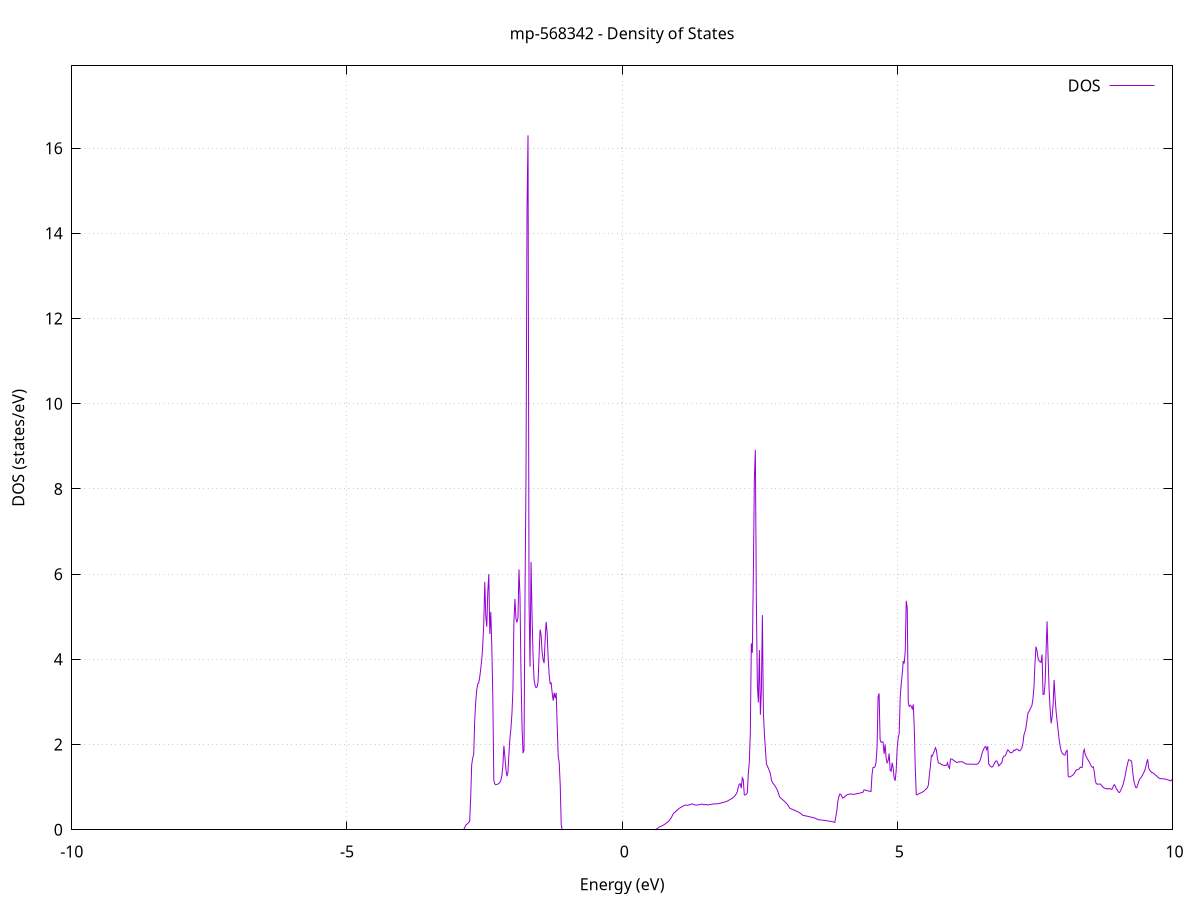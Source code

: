 set title 'mp-568342 - Density of States'
set xlabel 'Energy (eV)'
set ylabel 'DOS (states/eV)'
set grid
set xrange [-10:10]
set yrange [0:17.931]
set xzeroaxis lt -1
set terminal png size 800,600
set output 'mp-568342_dos_gnuplot.png'
plot '-' using 1:2 with lines title 'DOS'
-21.833800 0.000000
-21.815600 0.000000
-21.797300 0.000000
-21.779000 0.000000
-21.760700 0.000000
-21.742400 0.000000
-21.724200 0.000000
-21.705900 0.000000
-21.687600 0.000000
-21.669300 0.000000
-21.651100 0.000000
-21.632800 0.000000
-21.614500 0.000000
-21.596200 0.000000
-21.577900 0.000000
-21.559700 0.000000
-21.541400 0.000000
-21.523100 0.000000
-21.504800 0.000000
-21.486600 0.000000
-21.468300 0.000000
-21.450000 0.000000
-21.431700 0.000000
-21.413400 0.000000
-21.395200 0.000000
-21.376900 0.000000
-21.358600 0.000000
-21.340300 0.000000
-21.322100 0.000000
-21.303800 0.000000
-21.285500 0.000000
-21.267200 0.000000
-21.248900 0.000000
-21.230700 0.000000
-21.212400 0.000000
-21.194100 0.000000
-21.175800 0.000000
-21.157600 0.000000
-21.139300 0.000000
-21.121000 0.000000
-21.102700 0.000000
-21.084500 0.000000
-21.066200 0.000000
-21.047900 0.000000
-21.029600 0.000000
-21.011300 0.000000
-20.993100 0.000000
-20.974800 0.000000
-20.956500 0.000000
-20.938200 0.000000
-20.920000 0.000000
-20.901700 0.000000
-20.883400 0.000000
-20.865100 0.000000
-20.846800 0.000000
-20.828600 0.000000
-20.810300 0.000000
-20.792000 0.000000
-20.773700 0.000000
-20.755500 0.000000
-20.737200 0.000000
-20.718900 0.000000
-20.700600 0.000000
-20.682300 0.000000
-20.664100 0.000000
-20.645800 0.000000
-20.627500 0.000000
-20.609200 0.000000
-20.591000 0.000000
-20.572700 0.000000
-20.554400 0.000000
-20.536100 0.000000
-20.517800 0.000000
-20.499600 0.000000
-20.481300 0.000000
-20.463000 0.000000
-20.444700 0.000000
-20.426500 0.000000
-20.408200 0.000000
-20.389900 0.000000
-20.371600 0.000000
-20.353300 0.000000
-20.335100 0.000000
-20.316800 0.000000
-20.298500 0.000000
-20.280200 0.000000
-20.262000 0.000000
-20.243700 0.000000
-20.225400 0.000000
-20.207100 0.000000
-20.188900 0.000000
-20.170600 3.764400
-20.152300 5.004900
-20.134000 10.700400
-20.115700 14.511300
-20.097500 17.135400
-20.079200 16.213800
-20.060900 17.090600
-20.042600 3.762600
-20.024400 3.830600
-20.006100 3.811600
-19.987800 4.068100
-19.969500 7.004400
-19.951200 8.873200
-19.933000 10.051400
-19.914700 9.815700
-19.896400 8.926200
-19.878100 9.401100
-19.859900 42.060300
-19.841600 10.371300
-19.823300 14.648000
-19.805000 16.951900
-19.786700 20.121500
-19.768500 35.149200
-19.750200 29.160100
-19.731900 10.607800
-19.713600 6.992000
-19.695400 0.000000
-19.677100 0.000000
-19.658800 0.000000
-19.640500 0.000000
-19.622200 0.000000
-19.604000 0.000000
-19.585700 0.000000
-19.567400 0.000000
-19.549100 0.000000
-19.530900 0.000000
-19.512600 0.000000
-19.494300 0.000000
-19.476000 0.000000
-19.457800 0.000000
-19.439500 0.000000
-19.421200 0.000000
-19.402900 0.000000
-19.384600 0.000000
-19.366400 0.000000
-19.348100 0.000000
-19.329800 0.000000
-19.311500 0.000000
-19.293300 0.000000
-19.275000 0.000000
-19.256700 0.000000
-19.238400 0.000000
-19.220100 0.000000
-19.201900 0.000000
-19.183600 0.000000
-19.165300 0.000000
-19.147000 0.000000
-19.128800 0.000000
-19.110500 0.000000
-19.092200 0.000000
-19.073900 0.000000
-19.055600 0.000000
-19.037400 0.000000
-19.019100 0.000000
-19.000800 0.000000
-18.982500 0.000000
-18.964300 0.000000
-18.946000 0.000000
-18.927700 0.000000
-18.909400 0.000000
-18.891100 0.000000
-18.872900 0.000000
-18.854600 0.000000
-18.836300 0.000000
-18.818000 0.000000
-18.799800 0.000000
-18.781500 0.000000
-18.763200 0.000000
-18.744900 0.000000
-18.726600 0.000000
-18.708400 0.000000
-18.690100 0.000000
-18.671800 0.000000
-18.653500 0.000000
-18.635300 0.000000
-18.617000 0.000000
-18.598700 0.000000
-18.580400 0.000000
-18.562200 0.000000
-18.543900 0.000000
-18.525600 0.000000
-18.507300 0.000000
-18.489000 0.000000
-18.470800 0.000000
-18.452500 0.000000
-18.434200 0.000000
-18.415900 0.000000
-18.397700 0.000000
-18.379400 0.000000
-18.361100 0.000000
-18.342800 0.000000
-18.324500 0.000000
-18.306300 0.000000
-18.288000 0.000000
-18.269700 0.000000
-18.251400 0.000000
-18.233200 0.000000
-18.214900 0.000000
-18.196600 0.000000
-18.178300 0.000000
-18.160000 0.000000
-18.141800 0.000000
-18.123500 0.000000
-18.105200 0.000000
-18.086900 0.000000
-18.068700 0.000000
-18.050400 0.000000
-18.032100 0.000000
-18.013800 0.000000
-17.995500 0.000000
-17.977300 0.000000
-17.959000 0.000000
-17.940700 0.000000
-17.922400 0.000000
-17.904200 0.000000
-17.885900 0.000000
-17.867600 0.000000
-17.849300 0.000000
-17.831000 0.000000
-17.812800 0.000000
-17.794500 0.000000
-17.776200 0.000000
-17.757900 0.000000
-17.739700 0.000000
-17.721400 0.000000
-17.703100 0.000000
-17.684800 0.000000
-17.666600 0.000000
-17.648300 0.000000
-17.630000 0.000000
-17.611700 0.000000
-17.593400 0.000000
-17.575200 0.000000
-17.556900 0.000000
-17.538600 0.000000
-17.520300 0.000000
-17.502100 0.000000
-17.483800 0.000000
-17.465500 0.000000
-17.447200 0.000000
-17.428900 0.000000
-17.410700 0.000000
-17.392400 0.000000
-17.374100 0.000000
-17.355800 0.000000
-17.337600 0.000000
-17.319300 0.000000
-17.301000 0.000000
-17.282700 0.000000
-17.264400 0.000000
-17.246200 0.000000
-17.227900 0.000000
-17.209600 0.000000
-17.191300 0.000000
-17.173100 0.000000
-17.154800 0.000000
-17.136500 0.000000
-17.118200 0.000000
-17.099900 0.000000
-17.081700 0.000000
-17.063400 0.000000
-17.045100 0.000000
-17.026800 0.000000
-17.008600 0.000000
-16.990300 0.000000
-16.972000 0.000000
-16.953700 0.000000
-16.935500 0.000000
-16.917200 0.000000
-16.898900 0.000000
-16.880600 0.000000
-16.862300 0.000000
-16.844100 0.000000
-16.825800 0.000000
-16.807500 0.000000
-16.789200 0.000000
-16.771000 0.000000
-16.752700 0.000000
-16.734400 0.000000
-16.716100 0.000000
-16.697800 0.000000
-16.679600 0.000000
-16.661300 0.000000
-16.643000 0.000000
-16.624700 0.000000
-16.606500 0.000000
-16.588200 0.000000
-16.569900 0.000000
-16.551600 0.000000
-16.533300 0.000000
-16.515100 0.000000
-16.496800 0.000000
-16.478500 0.000000
-16.460200 0.000000
-16.442000 0.000000
-16.423700 0.000000
-16.405400 0.000000
-16.387100 0.000000
-16.368800 0.000000
-16.350600 0.000000
-16.332300 0.000000
-16.314000 0.000000
-16.295700 0.000000
-16.277500 0.000000
-16.259200 0.000000
-16.240900 0.000000
-16.222600 0.000000
-16.204300 0.000000
-16.186100 0.000000
-16.167800 0.000000
-16.149500 0.000000
-16.131200 0.000000
-16.113000 0.000000
-16.094700 0.000000
-16.076400 0.000000
-16.058100 0.000000
-16.039900 0.000000
-16.021600 0.000000
-16.003300 0.000000
-15.985000 0.000000
-15.966700 0.000000
-15.948500 0.000000
-15.930200 0.000000
-15.911900 0.000000
-15.893600 0.000000
-15.875400 0.000000
-15.857100 0.000000
-15.838800 0.000000
-15.820500 0.000000
-15.802200 0.000000
-15.784000 0.000000
-15.765700 0.000000
-15.747400 0.000000
-15.729100 0.000000
-15.710900 0.000000
-15.692600 0.000000
-15.674300 0.000000
-15.656000 0.000000
-15.637700 0.000000
-15.619500 0.000000
-15.601200 0.000000
-15.582900 0.000000
-15.564600 0.000000
-15.546400 0.000000
-15.528100 0.000000
-15.509800 0.000000
-15.491500 0.000000
-15.473200 0.000000
-15.455000 0.000000
-15.436700 0.000000
-15.418400 0.000000
-15.400100 0.000000
-15.381900 0.000000
-15.363600 0.000000
-15.345300 0.000000
-15.327000 0.000000
-15.308800 0.000000
-15.290500 0.000000
-15.272200 0.000000
-15.253900 0.000000
-15.235600 0.000000
-15.217400 0.000000
-15.199100 0.000000
-15.180800 0.000000
-15.162500 0.000000
-15.144300 0.000000
-15.126000 0.000000
-15.107700 0.000000
-15.089400 0.000000
-15.071100 0.000000
-15.052900 0.000000
-15.034600 0.000000
-15.016300 0.000000
-14.998000 0.000000
-14.979800 0.000000
-14.961500 0.000000
-14.943200 0.000000
-14.924900 0.000000
-14.906600 0.000000
-14.888400 0.000000
-14.870100 0.000000
-14.851800 0.000000
-14.833500 0.000000
-14.815300 0.000000
-14.797000 0.000000
-14.778700 0.000000
-14.760400 0.000000
-14.742100 0.000000
-14.723900 0.000000
-14.705600 0.000000
-14.687300 0.000000
-14.669000 0.000000
-14.650800 0.000000
-14.632500 0.000000
-14.614200 0.000000
-14.595900 0.000000
-14.577600 0.000000
-14.559400 0.000000
-14.541100 0.000000
-14.522800 0.000000
-14.504500 0.000000
-14.486300 0.000000
-14.468000 0.000000
-14.449700 0.000000
-14.431400 0.000000
-14.413200 0.000000
-14.394900 0.000000
-14.376600 0.000000
-14.358300 0.000000
-14.340000 0.000000
-14.321800 0.000000
-14.303500 0.000000
-14.285200 0.000000
-14.266900 0.000000
-14.248700 0.000000
-14.230400 0.000000
-14.212100 0.000000
-14.193800 0.000000
-14.175500 0.000000
-14.157300 0.000000
-14.139000 0.000000
-14.120700 0.000000
-14.102400 0.000000
-14.084200 0.000000
-14.065900 0.000000
-14.047600 0.000000
-14.029300 0.000000
-14.011000 0.000000
-13.992800 0.000000
-13.974500 0.000000
-13.956200 0.000000
-13.937900 0.000000
-13.919700 0.000000
-13.901400 0.000000
-13.883100 0.000000
-13.864800 0.000000
-13.846500 0.000000
-13.828300 0.000000
-13.810000 0.000000
-13.791700 0.000000
-13.773400 0.000000
-13.755200 0.000000
-13.736900 0.000000
-13.718600 0.000000
-13.700300 0.000000
-13.682000 0.000000
-13.663800 0.000000
-13.645500 0.000000
-13.627200 0.000000
-13.608900 0.000000
-13.590700 0.000000
-13.572400 0.000000
-13.554100 0.000000
-13.535800 0.000000
-13.517600 0.001500
-13.499300 0.785300
-13.481000 1.442300
-13.462700 1.525100
-13.444400 1.668600
-13.426200 1.747500
-13.407900 1.976800
-13.389600 3.042900
-13.371300 4.043000
-13.353100 4.453800
-13.334800 4.835900
-13.316500 5.470000
-13.298200 6.150900
-13.279900 7.277200
-13.261700 8.756500
-13.243400 13.058200
-13.225100 13.113900
-13.206800 18.259100
-13.188600 16.723200
-13.170300 0.000000
-13.152000 0.000000
-13.133700 0.000000
-13.115400 0.000000
-13.097200 0.000000
-13.078900 0.000000
-13.060600 0.000000
-13.042300 0.000000
-13.024100 0.000000
-13.005800 0.000000
-12.987500 0.000000
-12.969200 0.000000
-12.950900 0.000000
-12.932700 0.000000
-12.914400 0.000000
-12.896100 0.000000
-12.877800 0.000000
-12.859600 0.000000
-12.841300 0.000000
-12.823000 0.000000
-12.804700 0.000000
-12.786500 0.000000
-12.768200 0.000000
-12.749900 0.000000
-12.731600 0.000000
-12.713300 0.000000
-12.695100 0.000000
-12.676800 0.000000
-12.658500 0.000000
-12.640200 0.000000
-12.622000 0.000000
-12.603700 0.000000
-12.585400 0.000000
-12.567100 0.000000
-12.548800 0.000000
-12.530600 0.000000
-12.512300 0.000000
-12.494000 0.000000
-12.475700 0.000000
-12.457500 0.000000
-12.439200 0.000000
-12.420900 0.000000
-12.402600 0.000000
-12.384300 0.000000
-12.366100 0.000000
-12.347800 0.000000
-12.329500 0.000000
-12.311200 0.000000
-12.293000 0.000000
-12.274700 0.000000
-12.256400 0.000000
-12.238100 0.000000
-12.219800 0.000000
-12.201600 0.000000
-12.183300 0.000000
-12.165000 0.000000
-12.146700 0.000000
-12.128500 0.000000
-12.110200 0.000000
-12.091900 0.000000
-12.073600 0.000000
-12.055300 0.000000
-12.037100 0.000000
-12.018800 0.000000
-12.000500 0.000000
-11.982200 0.000000
-11.964000 0.000000
-11.945700 0.000000
-11.927400 0.000000
-11.909100 0.000000
-11.890900 0.000000
-11.872600 0.000000
-11.854300 0.000000
-11.836000 0.000000
-11.817700 0.000000
-11.799500 0.000000
-11.781200 0.000000
-11.762900 0.000000
-11.744600 0.000000
-11.726400 0.000000
-11.708100 0.000000
-11.689800 0.000000
-11.671500 0.000000
-11.653200 0.000000
-11.635000 0.000000
-11.616700 0.000000
-11.598400 0.000000
-11.580100 0.000000
-11.561900 0.000000
-11.543600 0.000000
-11.525300 0.000000
-11.507000 0.000000
-11.488700 0.000000
-11.470500 0.000000
-11.452200 0.000000
-11.433900 0.000000
-11.415600 0.000000
-11.397400 0.000000
-11.379100 0.000000
-11.360800 0.000000
-11.342500 0.000000
-11.324200 0.000000
-11.306000 0.000000
-11.287700 0.000000
-11.269400 0.000000
-11.251100 0.000000
-11.232900 0.000000
-11.214600 0.000000
-11.196300 0.000000
-11.178000 0.000000
-11.159700 0.000000
-11.141500 0.000000
-11.123200 0.000000
-11.104900 0.000000
-11.086600 0.000000
-11.068400 0.000000
-11.050100 0.000000
-11.031800 0.000000
-11.013500 0.000000
-10.995300 0.000000
-10.977000 0.000000
-10.958700 0.000000
-10.940400 0.000000
-10.922100 0.000000
-10.903900 0.000000
-10.885600 0.000000
-10.867300 0.000000
-10.849000 0.000000
-10.830800 0.000000
-10.812500 0.000000
-10.794200 0.000000
-10.775900 0.000000
-10.757600 0.000000
-10.739400 0.000000
-10.721100 0.000000
-10.702800 0.000000
-10.684500 0.000000
-10.666300 0.000000
-10.648000 0.000000
-10.629700 0.000000
-10.611400 0.000000
-10.593100 0.000000
-10.574900 0.000000
-10.556600 0.000000
-10.538300 0.000000
-10.520000 0.000000
-10.501800 0.000000
-10.483500 0.000000
-10.465200 0.000000
-10.446900 0.000000
-10.428600 0.000000
-10.410400 0.000000
-10.392100 0.000000
-10.373800 0.000000
-10.355500 0.000000
-10.337300 0.000000
-10.319000 0.000000
-10.300700 0.000000
-10.282400 0.000000
-10.264200 0.000000
-10.245900 0.000000
-10.227600 0.000000
-10.209300 0.000000
-10.191000 0.000000
-10.172800 0.000000
-10.154500 0.000000
-10.136200 0.000000
-10.117900 0.000000
-10.099700 0.000000
-10.081400 0.000000
-10.063100 0.000000
-10.044800 0.000000
-10.026500 0.000000
-10.008300 0.000000
-9.990000 0.000000
-9.971700 0.000000
-9.953400 0.000000
-9.935200 0.000000
-9.916900 0.000000
-9.898600 0.000000
-9.880300 0.000000
-9.862000 0.000000
-9.843800 0.000000
-9.825500 0.000000
-9.807200 0.000000
-9.788900 0.000000
-9.770700 0.000000
-9.752400 0.000000
-9.734100 0.000000
-9.715800 0.000000
-9.697500 0.000000
-9.679300 0.000000
-9.661000 0.000000
-9.642700 0.000000
-9.624400 0.000000
-9.606200 0.000000
-9.587900 0.000000
-9.569600 0.000000
-9.551300 0.000000
-9.533000 0.000000
-9.514800 0.000000
-9.496500 0.000000
-9.478200 0.000000
-9.459900 0.000000
-9.441700 0.000000
-9.423400 0.000000
-9.405100 0.000000
-9.386800 0.000000
-9.368600 0.000000
-9.350300 0.000000
-9.332000 0.000000
-9.313700 0.000000
-9.295400 0.000000
-9.277200 0.000000
-9.258900 0.000000
-9.240600 0.000000
-9.222300 0.000000
-9.204100 0.000000
-9.185800 0.000000
-9.167500 0.000000
-9.149200 0.000000
-9.130900 0.000000
-9.112700 0.000000
-9.094400 0.000000
-9.076100 0.000000
-9.057800 0.000000
-9.039600 0.000000
-9.021300 0.000000
-9.003000 0.000000
-8.984700 0.000000
-8.966400 0.000000
-8.948200 0.000000
-8.929900 0.000000
-8.911600 0.000000
-8.893300 0.000000
-8.875100 0.000000
-8.856800 0.000000
-8.838500 0.000000
-8.820200 0.000000
-8.801900 0.000000
-8.783700 0.000000
-8.765400 0.000000
-8.747100 0.000000
-8.728800 0.000000
-8.710600 0.000000
-8.692300 0.000000
-8.674000 0.000000
-8.655700 0.000000
-8.637500 0.000000
-8.619200 0.000000
-8.600900 0.000000
-8.582600 0.000000
-8.564300 0.000000
-8.546100 0.000000
-8.527800 0.000000
-8.509500 0.000000
-8.491200 0.000000
-8.473000 0.000000
-8.454700 0.000000
-8.436400 0.000000
-8.418100 0.000000
-8.399800 0.000000
-8.381600 0.000000
-8.363300 0.000000
-8.345000 0.000000
-8.326700 0.000000
-8.308500 0.000000
-8.290200 0.000000
-8.271900 0.000000
-8.253600 0.000000
-8.235300 0.000000
-8.217100 0.000000
-8.198800 0.000000
-8.180500 0.000000
-8.162200 0.000000
-8.144000 0.000000
-8.125700 0.000000
-8.107400 0.000000
-8.089100 0.000000
-8.070800 0.000000
-8.052600 0.000000
-8.034300 0.000000
-8.016000 0.000000
-7.997700 0.000000
-7.979500 0.000000
-7.961200 0.000000
-7.942900 0.000000
-7.924600 0.000000
-7.906300 0.000000
-7.888100 0.000000
-7.869800 0.000000
-7.851500 0.000000
-7.833200 0.000000
-7.815000 0.000000
-7.796700 0.000000
-7.778400 0.000000
-7.760100 0.000000
-7.741900 0.000000
-7.723600 0.000000
-7.705300 0.000000
-7.687000 0.000000
-7.668700 0.000000
-7.650500 0.000000
-7.632200 0.000000
-7.613900 0.000000
-7.595600 0.000000
-7.577400 0.000000
-7.559100 0.000000
-7.540800 0.000000
-7.522500 0.000000
-7.504200 0.000000
-7.486000 0.000000
-7.467700 0.000000
-7.449400 0.000000
-7.431100 0.000000
-7.412900 0.000000
-7.394600 0.000000
-7.376300 0.000000
-7.358000 0.000000
-7.339700 0.000000
-7.321500 0.000000
-7.303200 0.000000
-7.284900 0.000000
-7.266600 0.000000
-7.248400 0.000000
-7.230100 0.000000
-7.211800 0.000000
-7.193500 0.000000
-7.175200 0.000000
-7.157000 0.000000
-7.138700 0.000000
-7.120400 0.000000
-7.102100 0.000000
-7.083900 0.000000
-7.065600 0.000000
-7.047300 0.000000
-7.029000 0.000000
-7.010700 0.000000
-6.992500 0.000000
-6.974200 0.000000
-6.955900 0.000000
-6.937600 0.000000
-6.919400 0.000000
-6.901100 0.000000
-6.882800 0.000000
-6.864500 0.000000
-6.846300 0.000000
-6.828000 0.000000
-6.809700 0.000000
-6.791400 0.000000
-6.773100 0.000000
-6.754900 0.000000
-6.736600 0.000000
-6.718300 0.000000
-6.700000 0.000000
-6.681800 0.000000
-6.663500 0.000000
-6.645200 0.000000
-6.626900 0.000000
-6.608600 0.000000
-6.590400 0.000000
-6.572100 0.000000
-6.553800 0.000000
-6.535500 0.000000
-6.517300 0.000000
-6.499000 0.000000
-6.480700 0.000000
-6.462400 0.000000
-6.444100 0.000000
-6.425900 0.000000
-6.407600 0.000000
-6.389300 0.000000
-6.371000 0.000000
-6.352800 0.000000
-6.334500 0.000000
-6.316200 0.000000
-6.297900 0.000000
-6.279600 0.000000
-6.261400 0.000000
-6.243100 0.000000
-6.224800 0.000000
-6.206500 0.000000
-6.188300 0.000000
-6.170000 0.000000
-6.151700 0.000000
-6.133400 0.000000
-6.115200 0.000000
-6.096900 0.000000
-6.078600 0.000000
-6.060300 0.000000
-6.042000 0.000000
-6.023800 0.000000
-6.005500 0.000000
-5.987200 0.000000
-5.968900 0.000000
-5.950700 0.000000
-5.932400 0.000000
-5.914100 0.000000
-5.895800 0.000000
-5.877500 0.000000
-5.859300 0.000000
-5.841000 0.000000
-5.822700 0.000000
-5.804400 0.000000
-5.786200 0.000000
-5.767900 0.000000
-5.749600 0.000000
-5.731300 0.000000
-5.713000 0.000000
-5.694800 0.000000
-5.676500 0.000000
-5.658200 0.000000
-5.639900 0.000000
-5.621700 0.000000
-5.603400 0.000000
-5.585100 0.000000
-5.566800 0.000000
-5.548500 0.000000
-5.530300 0.000000
-5.512000 0.000000
-5.493700 0.000000
-5.475400 0.000000
-5.457200 0.000000
-5.438900 0.000000
-5.420600 0.000000
-5.402300 0.000000
-5.384000 0.000000
-5.365800 0.000000
-5.347500 0.000000
-5.329200 0.000000
-5.310900 0.000000
-5.292700 0.000000
-5.274400 0.000000
-5.256100 0.000000
-5.237800 0.000000
-5.219600 0.000000
-5.201300 0.000000
-5.183000 0.000000
-5.164700 0.000000
-5.146400 0.000000
-5.128200 0.000000
-5.109900 0.000000
-5.091600 0.000000
-5.073300 0.000000
-5.055100 0.000000
-5.036800 0.000000
-5.018500 0.000000
-5.000200 0.000000
-4.981900 0.000000
-4.963700 0.000000
-4.945400 0.000000
-4.927100 0.000000
-4.908800 0.000000
-4.890600 0.000000
-4.872300 0.000000
-4.854000 0.000000
-4.835700 0.000000
-4.817400 0.000000
-4.799200 0.000000
-4.780900 0.000000
-4.762600 0.000000
-4.744300 0.000000
-4.726100 0.000000
-4.707800 0.000000
-4.689500 0.000000
-4.671200 0.000000
-4.652900 0.000000
-4.634700 0.000000
-4.616400 0.000000
-4.598100 0.000000
-4.579800 0.000000
-4.561600 0.000000
-4.543300 0.000000
-4.525000 0.000000
-4.506700 0.000000
-4.488500 0.000000
-4.470200 0.000000
-4.451900 0.000000
-4.433600 0.000000
-4.415300 0.000000
-4.397100 0.000000
-4.378800 0.000000
-4.360500 0.000000
-4.342200 0.000000
-4.324000 0.000000
-4.305700 0.000000
-4.287400 0.000000
-4.269100 0.000000
-4.250800 0.000000
-4.232600 0.000000
-4.214300 0.000000
-4.196000 0.000000
-4.177700 0.000000
-4.159500 0.000000
-4.141200 0.000000
-4.122900 0.000000
-4.104600 0.000000
-4.086300 0.000000
-4.068100 0.000000
-4.049800 0.000000
-4.031500 0.000000
-4.013200 0.000000
-3.995000 0.000000
-3.976700 0.000000
-3.958400 0.000000
-3.940100 0.000000
-3.921800 0.000000
-3.903600 0.000000
-3.885300 0.000000
-3.867000 0.000000
-3.848700 0.000000
-3.830500 0.000000
-3.812200 0.000000
-3.793900 0.000000
-3.775600 0.000000
-3.757300 0.000000
-3.739100 0.000000
-3.720800 0.000000
-3.702500 0.000000
-3.684200 0.000000
-3.666000 0.000000
-3.647700 0.000000
-3.629400 0.000000
-3.611100 0.000000
-3.592900 0.000000
-3.574600 0.000000
-3.556300 0.000000
-3.538000 0.000000
-3.519700 0.000000
-3.501500 0.000000
-3.483200 0.000000
-3.464900 0.000000
-3.446600 0.000000
-3.428400 0.000000
-3.410100 0.000000
-3.391800 0.000000
-3.373500 0.000000
-3.355200 0.000000
-3.337000 0.000000
-3.318700 0.000000
-3.300400 0.000000
-3.282100 0.000000
-3.263900 0.000000
-3.245600 0.000000
-3.227300 0.000000
-3.209000 0.000000
-3.190700 0.000000
-3.172500 0.000000
-3.154200 0.000000
-3.135900 0.000000
-3.117600 0.000000
-3.099400 0.000000
-3.081100 0.000000
-3.062800 0.000000
-3.044500 0.000000
-3.026200 0.000000
-3.008000 0.000000
-2.989700 0.000000
-2.971400 0.000000
-2.953100 0.000000
-2.934900 0.000000
-2.916600 0.000000
-2.898300 0.000000
-2.880000 0.004800
-2.861700 0.046000
-2.843500 0.106700
-2.825200 0.124700
-2.806900 0.145000
-2.788600 0.170400
-2.770400 0.198800
-2.752100 0.752400
-2.733800 1.521600
-2.715500 1.686200
-2.697300 1.762200
-2.679000 2.568000
-2.660700 2.999700
-2.642400 3.277200
-2.624100 3.422400
-2.605900 3.445700
-2.587600 3.586600
-2.569300 3.779800
-2.551000 3.992700
-2.532800 4.324700
-2.514500 4.835800
-2.496200 5.818800
-2.477900 5.018500
-2.459600 4.763800
-2.441400 5.585200
-2.423100 6.000300
-2.404800 4.595400
-2.386500 5.112500
-2.368300 4.282200
-2.350000 3.121800
-2.331700 1.161100
-2.313400 1.074700
-2.295100 1.056100
-2.276900 1.063800
-2.258600 1.072200
-2.240300 1.085300
-2.222000 1.112400
-2.203800 1.159800
-2.185500 1.272900
-2.167200 1.501600
-2.148900 1.972600
-2.130600 1.714200
-2.112400 1.429000
-2.094100 1.259100
-2.075800 1.341500
-2.057500 1.776400
-2.039300 2.133700
-2.021000 2.376600
-2.002700 2.713100
-1.984400 3.290300
-1.966200 4.897000
-1.947900 5.419400
-1.929600 4.960700
-1.911300 4.868600
-1.893000 4.969700
-1.874800 6.111800
-1.856500 5.511900
-1.838200 3.698500
-1.819900 2.467700
-1.801700 1.799200
-1.783400 1.865600
-1.765100 5.474600
-1.746800 8.295300
-1.728500 14.575000
-1.710300 16.301000
-1.692000 5.393400
-1.673700 3.826800
-1.655400 6.286600
-1.637200 5.046300
-1.618900 4.090800
-1.600600 3.525500
-1.582300 3.391700
-1.564000 3.336000
-1.545800 3.352700
-1.527500 3.470800
-1.509200 4.107000
-1.490900 4.699300
-1.472700 4.577600
-1.454400 4.170000
-1.436100 4.001600
-1.417800 3.911600
-1.399500 4.450400
-1.381300 4.878700
-1.363000 4.634000
-1.344700 4.039300
-1.326400 3.646400
-1.308200 3.428700
-1.289900 3.447000
-1.271600 3.213800
-1.253300 3.032500
-1.235000 3.216400
-1.216800 3.089800
-1.198500 3.213600
-1.180200 2.451900
-1.161900 1.731900
-1.143700 1.580600
-1.125400 1.060200
-1.107100 0.124100
-1.088800 0.000000
-1.070600 0.000000
-1.052300 0.000000
-1.034000 0.000000
-1.015700 0.000000
-0.997400 0.000000
-0.979200 0.000000
-0.960900 0.000000
-0.942600 0.000000
-0.924300 0.000000
-0.906100 0.000000
-0.887800 0.000000
-0.869500 0.000000
-0.851200 0.000000
-0.832900 0.000000
-0.814700 0.000000
-0.796400 0.000000
-0.778100 0.000000
-0.759800 0.000000
-0.741600 0.000000
-0.723300 0.000000
-0.705000 0.000000
-0.686700 0.000000
-0.668400 0.000000
-0.650200 0.000000
-0.631900 0.000000
-0.613600 0.000000
-0.595300 0.000000
-0.577100 0.000000
-0.558800 0.000000
-0.540500 0.000000
-0.522200 0.000000
-0.503900 0.000000
-0.485700 0.000000
-0.467400 0.000000
-0.449100 0.000000
-0.430800 0.000000
-0.412600 0.000000
-0.394300 0.000000
-0.376000 0.000000
-0.357700 0.000000
-0.339400 0.000000
-0.321200 0.000000
-0.302900 0.000000
-0.284600 0.000000
-0.266300 0.000000
-0.248100 0.000000
-0.229800 0.000000
-0.211500 0.000000
-0.193200 0.000000
-0.175000 0.000000
-0.156700 0.000000
-0.138400 0.000000
-0.120100 0.000000
-0.101800 0.000000
-0.083600 0.000000
-0.065300 0.000000
-0.047000 0.000000
-0.028700 0.000000
-0.010500 0.000000
0.007800 0.000000
0.026100 0.000000
0.044400 0.000000
0.062700 0.000000
0.080900 0.000000
0.099200 0.000000
0.117500 0.000000
0.135800 0.000000
0.154000 0.000000
0.172300 0.000000
0.190600 0.000000
0.208900 0.000000
0.227200 0.000000
0.245400 0.000000
0.263700 0.000000
0.282000 0.000000
0.300300 0.000000
0.318500 0.000000
0.336800 0.000000
0.355100 0.000000
0.373400 0.000000
0.391700 0.000000
0.409900 0.000000
0.428200 0.000000
0.446500 0.000000
0.464800 0.000000
0.483000 0.000000
0.501300 0.000000
0.519600 0.000000
0.537900 0.000000
0.556100 0.000000
0.574400 0.000000
0.592700 0.000800
0.611000 0.007200
0.629300 0.019800
0.647500 0.038800
0.665800 0.059100
0.684100 0.070900
0.702400 0.080400
0.720600 0.090700
0.738900 0.102100
0.757200 0.115700
0.775500 0.131800
0.793800 0.148700
0.812000 0.166300
0.830300 0.184300
0.848600 0.207900
0.866900 0.233500
0.885100 0.268500
0.903400 0.310000
0.921700 0.360800
0.940000 0.395700
0.958300 0.406500
0.976500 0.434600
0.994800 0.459100
1.013100 0.476300
1.031400 0.496800
1.049600 0.513600
1.067900 0.527200
1.086200 0.538600
1.104500 0.553000
1.122800 0.567300
1.141000 0.577000
1.159300 0.581000
1.177600 0.575500
1.195900 0.576400
1.214100 0.582300
1.232400 0.589400
1.250700 0.597600
1.269000 0.606300
1.287300 0.605800
1.305500 0.588300
1.323800 0.582400
1.342100 0.580900
1.360400 0.581600
1.378600 0.584400
1.396900 0.588200
1.415200 0.592500
1.433500 0.597500
1.451700 0.602900
1.470000 0.598900
1.488300 0.586200
1.506600 0.582000
1.524900 0.582000
1.543100 0.583300
1.561400 0.585600
1.579700 0.588900
1.598000 0.592300
1.616200 0.596100
1.634500 0.600200
1.652800 0.604500
1.671100 0.609200
1.689400 0.606100
1.707600 0.606800
1.725900 0.609500
1.744200 0.613600
1.762500 0.618000
1.780700 0.623100
1.799000 0.628700
1.817300 0.634900
1.835600 0.641300
1.853900 0.647700
1.872100 0.654200
1.890400 0.661300
1.908700 0.670400
1.927000 0.685700
1.945200 0.698600
1.963500 0.711800
1.981800 0.725900
2.000100 0.740400
2.018400 0.756200
2.036600 0.778100
2.054900 0.806200
2.073200 0.844800
2.091500 0.886400
2.109700 0.999200
2.128000 1.071800
2.146300 1.079300
2.164600 0.975900
2.182800 1.222700
2.201100 1.176900
2.219400 0.819400
2.237700 0.817600
2.256000 0.833100
2.274200 0.866400
2.292500 1.322500
2.310800 1.584000
2.329100 2.275500
2.347300 4.373800
2.365600 4.156200
2.383900 5.971000
2.402200 8.217600
2.420500 8.919000
2.438700 5.367700
2.457000 3.400600
2.475300 2.989400
2.493600 4.218400
2.511800 2.697300
2.530100 3.264100
2.548400 5.037600
2.566700 2.735300
2.585000 2.252900
2.603200 1.888800
2.621500 1.546500
2.639800 1.492000
2.658100 1.440700
2.676300 1.382800
2.694600 1.306800
2.712900 1.168200
2.731200 1.104200
2.749500 1.077700
2.767700 1.047600
2.786000 1.008100
2.804300 0.968300
2.822600 0.922100
2.840800 0.857600
2.859100 0.776200
2.877400 0.750200
2.895700 0.729700
2.914000 0.709200
2.932200 0.688600
2.950500 0.666500
2.968800 0.641900
2.987100 0.617300
3.005300 0.592700
3.023600 0.555000
3.041900 0.512800
3.060200 0.497100
3.078400 0.487200
3.096700 0.476900
3.115000 0.466700
3.133300 0.456400
3.151600 0.446200
3.169800 0.435900
3.188100 0.425300
3.206400 0.411600
3.224700 0.397400
3.242900 0.383300
3.261200 0.363900
3.279500 0.340600
3.297800 0.335800
3.316100 0.331000
3.334300 0.326100
3.352600 0.321300
3.370900 0.316000
3.389200 0.310300
3.407400 0.304600
3.425700 0.298900
3.444000 0.293200
3.462300 0.287500
3.480600 0.281900
3.498800 0.275800
3.517100 0.264300
3.535400 0.252400
3.553700 0.240900
3.571900 0.236200
3.590200 0.233200
3.608500 0.230200
3.626800 0.227200
3.645100 0.224200
3.663300 0.221200
3.681600 0.218300
3.699900 0.215300
3.718200 0.211700
3.736400 0.207800
3.754700 0.203900
3.773000 0.199900
3.791300 0.196000
3.809600 0.192100
3.827800 0.188100
3.846100 0.180400
3.864400 0.173200
3.882700 0.309100
3.900900 0.447000
3.919200 0.664700
3.937500 0.771100
3.955800 0.841000
3.974000 0.830000
3.992300 0.783800
4.010600 0.743600
4.028900 0.759800
4.047200 0.779500
4.065400 0.799200
4.083700 0.818900
4.102000 0.829600
4.120300 0.832500
4.138500 0.834900
4.156800 0.841900
4.175100 0.837500
4.193400 0.832700
4.211700 0.834600
4.229900 0.836600
4.248200 0.840900
4.266500 0.848600
4.284800 0.853300
4.303000 0.855400
4.321300 0.861200
4.339600 0.867900
4.357900 0.874700
4.376200 0.881500
4.394400 0.934800
4.412700 0.934700
4.431000 0.925800
4.449300 0.916900
4.467500 0.912000
4.485800 0.908600
4.504100 0.902900
4.522400 0.899200
4.540700 1.301600
4.558900 1.462000
4.577200 1.459700
4.595500 1.482500
4.613800 1.587400
4.632000 1.939600
4.650300 3.118100
4.668600 3.200000
4.686900 2.123100
4.705100 2.050800
4.723400 2.063400
4.741700 2.057800
4.760000 1.780700
4.778300 2.002000
4.796500 1.680300
4.814800 1.574900
4.833100 1.623600
4.851400 1.790900
4.869600 1.397700
4.887900 1.373700
4.906200 1.575500
4.924500 1.449100
4.942800 1.211500
4.961000 1.152200
4.979300 1.389300
4.997600 1.918100
5.015900 2.151800
5.034100 2.259800
5.052400 3.110500
5.070700 3.430100
5.089000 3.646500
5.107300 3.959100
5.125500 3.905400
5.143800 4.186800
5.162100 5.375100
5.180400 5.201000
5.198600 2.978200
5.216900 2.896500
5.235200 2.924500
5.253500 2.894700
5.271800 2.837400
5.290000 2.941700
5.308300 2.380900
5.326600 1.408600
5.344900 0.824400
5.363100 0.817900
5.381400 0.836200
5.399700 0.852400
5.418000 0.860900
5.436300 0.870200
5.454500 0.883800
5.472800 0.898700
5.491100 0.915500
5.509400 0.941900
5.527600 0.962000
5.545900 0.987400
5.564200 1.050800
5.582500 1.283300
5.600700 1.485200
5.619000 1.744400
5.637300 1.731700
5.655600 1.796000
5.673900 1.854600
5.692100 1.925200
5.710400 1.869800
5.728700 1.677500
5.747000 1.569000
5.765200 1.561800
5.783500 1.553000
5.801800 1.528000
5.820100 1.523400
5.838400 1.515800
5.856600 1.511900
5.874900 1.512500
5.893200 1.514900
5.911500 1.570700
5.929700 1.479400
5.948000 1.440700
5.966300 1.659200
5.984600 1.662300
6.002900 1.653300
6.021100 1.628100
6.039400 1.615900
6.057700 1.597100
6.076000 1.580000
6.094200 1.585200
6.112500 1.592500
6.130800 1.594700
6.149100 1.598100
6.167400 1.595100
6.185600 1.595400
6.203900 1.579600
6.222200 1.560900
6.240500 1.549900
6.258700 1.544300
6.277000 1.540000
6.295300 1.540600
6.313600 1.541200
6.331800 1.540100
6.350100 1.537700
6.368400 1.537100
6.386700 1.539600
6.405000 1.540200
6.423200 1.535600
6.441500 1.535200
6.459800 1.549200
6.478100 1.569700
6.496300 1.604500
6.514600 1.667000
6.532900 1.761900
6.551200 1.841400
6.569500 1.895700
6.587700 1.938600
6.606000 1.954600
6.624300 1.885900
6.642600 1.959200
6.660800 1.544000
6.679100 1.507100
6.697400 1.485600
6.715700 1.472300
6.734000 1.481000
6.752200 1.530300
6.770500 1.575900
6.788800 1.612600
6.807100 1.616800
6.825300 1.564800
6.843600 1.497600
6.861900 1.525900
6.880200 1.554200
6.898500 1.570500
6.916700 1.682300
6.935000 1.726100
6.953300 1.730300
6.971600 1.762700
6.989800 1.830500
7.008100 1.877700
7.026400 1.854700
7.044700 1.817800
7.063000 1.806800
7.081200 1.806900
7.099500 1.831500
7.117800 1.870300
7.136100 1.859000
7.154300 1.883500
7.172600 1.895100
7.190900 1.885500
7.209200 1.853400
7.227400 1.855600
7.245700 1.884200
7.264000 1.930000
7.282300 2.027600
7.300600 2.226100
7.318800 2.298800
7.337100 2.394000
7.355400 2.572700
7.373700 2.745400
7.391900 2.774600
7.410200 2.826700
7.428500 2.871200
7.446800 2.922000
7.465100 3.085100
7.483300 3.354600
7.501600 3.912800
7.519900 4.297200
7.538200 4.203700
7.556400 4.027600
7.574700 3.959800
7.593000 3.947500
7.611300 3.930100
7.629600 4.114500
7.647800 3.177400
7.666100 3.180900
7.684400 3.427700
7.702700 4.184500
7.720900 4.891200
7.739200 4.073500
7.757500 3.303800
7.775800 2.851400
7.794100 2.498900
7.812300 2.641500
7.830600 2.939700
7.848900 3.518100
7.867200 3.092300
7.885400 2.776000
7.903700 2.545100
7.922000 2.338300
7.940300 2.110600
7.958600 1.964600
7.976800 1.854000
7.995100 1.803400
8.013400 1.775900
8.031700 1.755300
8.049900 1.754200
8.068200 1.849400
8.086500 1.864400
8.104800 1.257500
8.123000 1.237700
8.141300 1.244800
8.159600 1.258000
8.177900 1.274100
8.196200 1.291400
8.214400 1.319800
8.232700 1.361600
8.251000 1.406700
8.269300 1.405800
8.287500 1.418000
8.305800 1.429400
8.324100 1.469900
8.342400 1.461500
8.360700 1.469100
8.378900 1.823100
8.397200 1.885000
8.415500 1.758900
8.433800 1.716900
8.452000 1.666700
8.470300 1.629400
8.488600 1.588800
8.506900 1.540800
8.525200 1.493800
8.543400 1.466300
8.561700 1.478600
8.580000 1.345600
8.598300 1.147800
8.616500 1.079000
8.634800 1.071100
8.653100 1.072600
8.671400 1.072900
8.689700 1.073800
8.707900 1.047100
8.726200 1.014900
8.744500 0.991800
8.762800 0.977300
8.781000 0.968000
8.799300 0.960400
8.817600 0.967200
8.835900 0.955500
8.854100 0.966500
8.872400 0.964700
8.890700 0.946600
8.909000 0.963600
8.927300 1.036800
8.945500 1.058800
8.963800 1.015300
8.982100 0.951500
9.000400 0.932600
9.018600 0.883700
9.036900 0.874100
9.055200 0.911800
9.073500 0.968700
9.091800 1.022600
9.110000 1.103300
9.128300 1.197700
9.146600 1.310700
9.164900 1.445800
9.183100 1.548000
9.201400 1.641800
9.219700 1.641500
9.238000 1.619400
9.256300 1.612300
9.274500 1.392400
9.292800 1.182800
9.311100 1.081900
9.329400 0.997900
9.347600 0.986600
9.365900 1.046600
9.384200 1.124900
9.402500 1.185300
9.420800 1.213400
9.439000 1.245300
9.457300 1.289900
9.475600 1.335400
9.493900 1.387600
9.512100 1.462400
9.530400 1.576900
9.548700 1.656500
9.567000 1.452600
9.585300 1.398600
9.603500 1.375200
9.621800 1.342900
9.640100 1.341500
9.658400 1.323500
9.676600 1.299200
9.694900 1.279000
9.713200 1.262600
9.731500 1.235100
9.749700 1.215700
9.768000 1.205900
9.786300 1.200800
9.804600 1.197900
9.822900 1.195800
9.841100 1.194900
9.859400 1.191900
9.877700 1.185600
9.896000 1.181700
9.914200 1.173500
9.932500 1.164300
9.950800 1.155900
9.969100 1.147000
9.987400 1.174700
10.005600 1.175200
10.023900 1.171600
10.042200 1.167200
10.060500 1.169900
10.078700 1.162700
10.097000 1.195300
10.115300 1.219700
10.133600 1.227800
10.151900 1.219800
10.170100 1.227100
10.188400 1.272500
10.206700 1.438300
10.225000 1.606400
10.243200 1.777100
10.261500 2.077700
10.279800 1.963800
10.298100 1.877600
10.316400 1.846100
10.334600 1.798200
10.352900 1.726700
10.371200 1.709700
10.389500 1.713300
10.407700 1.718400
10.426000 1.751100
10.444300 1.572200
10.462600 1.474200
10.480900 1.492300
10.499100 1.560700
10.517400 1.750400
10.535700 1.930200
10.554000 2.122800
10.572200 2.512600
10.590500 2.519900
10.608800 2.535100
10.627100 2.561000
10.645300 2.634300
10.663600 2.792700
10.681900 3.103600
10.700200 2.986600
10.718500 2.444400
10.736700 1.955700
10.755000 1.744400
10.773300 1.595400
10.791600 1.470300
10.809800 0.938900
10.828100 0.895300
10.846400 0.866100
10.864700 0.847700
10.883000 0.882700
10.901200 0.976200
10.919500 1.091000
10.937800 1.330100
10.956100 1.510100
10.974300 1.663700
10.992600 1.825100
11.010900 1.916300
11.029200 1.910700
11.047500 1.850700
11.065700 1.712100
11.084000 1.488000
11.102300 1.451900
11.120600 1.553800
11.138800 1.715600
11.157100 1.921400
11.175400 2.065600
11.193700 1.995700
11.212000 1.839900
11.230200 1.709700
11.248500 1.571800
11.266800 1.458800
11.285100 1.408900
11.303300 1.396200
11.321600 1.352300
11.339900 1.319400
11.358200 1.396600
11.376400 1.688000
11.394700 1.867900
11.413000 1.956000
11.431300 2.079000
11.449600 2.279200
11.467800 2.329800
11.486100 2.393000
11.504400 2.417800
11.522700 2.473000
11.540900 2.526100
11.559200 2.572800
11.577500 2.264800
11.595800 2.133200
11.614100 2.039800
11.632300 1.861800
11.650600 1.711500
11.668900 1.615200
11.687200 1.573700
11.705400 1.534800
11.723700 1.460500
11.742000 1.375800
11.760300 1.271900
11.778600 1.158600
11.796800 1.100200
11.815100 1.076500
11.833400 1.099500
11.851700 1.120900
11.869900 1.112400
11.888200 1.111300
11.906500 1.113900
11.924800 1.122600
11.943100 1.152500
11.961300 1.202800
11.979600 1.286700
11.997900 1.422400
12.016200 1.578100
12.034400 1.788800
12.052700 1.942000
12.071000 2.051800
12.089300 2.144300
12.107600 2.139800
12.125800 2.135400
12.144100 2.115900
12.162400 2.051900
12.180700 2.058300
12.198900 2.096200
12.217200 2.154800
12.235500 2.247600
12.253800 2.309900
12.272000 2.284700
12.290300 2.186800
12.308600 2.056600
12.326900 1.901700
12.345200 1.750800
12.363400 1.580900
12.381700 1.428700
12.400000 1.307300
12.418300 1.183600
12.436500 1.076300
12.454800 0.972500
12.473100 0.935500
12.491400 0.910400
12.509700 0.903800
12.527900 0.908300
12.546200 0.916000
12.564500 0.942400
12.582800 1.018100
12.601000 1.119300
12.619300 1.206800
12.637600 1.293600
12.655900 1.367900
12.674200 1.517600
12.692400 2.911800
12.710700 3.477800
12.729000 3.170100
12.747300 2.839600
12.765500 2.211900
12.783800 1.715300
12.802100 1.233500
12.820400 0.883500
12.838700 0.561400
12.856900 0.244600
12.875200 0.062500
12.893500 0.008100
12.911800 0.000000
12.930000 0.000000
12.948300 0.000000
12.966600 0.000000
12.984900 0.000000
13.003100 0.000000
13.021400 0.000000
13.039700 0.000000
13.058000 0.000000
13.076300 0.000000
13.094500 0.000000
13.112800 0.000000
13.131100 0.000000
13.149400 0.000000
13.167600 0.000000
13.185900 0.000000
13.204200 0.000000
13.222500 0.000000
13.240800 0.000000
13.259000 0.000000
13.277300 0.000000
13.295600 0.000000
13.313900 0.000000
13.332100 0.000000
13.350400 0.000000
13.368700 0.000000
13.387000 0.000000
13.405300 0.000000
13.423500 0.000000
13.441800 0.000000
13.460100 0.000000
13.478400 0.000000
13.496600 0.000000
13.514900 0.000000
13.533200 0.000000
13.551500 0.000000
13.569800 0.000000
13.588000 0.000000
13.606300 0.000000
13.624600 0.000000
13.642900 0.000000
13.661100 0.000000
13.679400 0.000000
13.697700 0.000000
13.716000 0.000000
13.734300 0.000000
13.752500 0.000000
13.770800 0.000000
13.789100 0.000000
13.807400 0.000000
13.825600 0.000000
13.843900 0.000000
13.862200 0.000000
13.880500 0.000000
13.898700 0.000000
13.917000 0.000000
13.935300 0.000000
13.953600 0.000000
13.971900 0.000000
13.990100 0.000000
14.008400 0.000000
14.026700 0.000000
14.045000 0.000000
14.063200 0.000000
14.081500 0.000000
14.099800 0.000000
14.118100 0.000000
14.136400 0.000000
14.154600 0.000000
14.172900 0.000000
14.191200 0.000000
14.209500 0.000000
14.227700 0.000000
14.246000 0.000000
14.264300 0.000000
14.282600 0.000000
14.300900 0.000000
14.319100 0.000000
14.337400 0.000000
14.355700 0.000000
14.374000 0.000000
14.392200 0.000000
14.410500 0.000000
14.428800 0.000000
14.447100 0.000000
14.465400 0.000000
14.483600 0.000000
14.501900 0.000000
14.520200 0.000000
14.538500 0.000000
14.556700 0.000000
14.575000 0.000000
14.593300 0.000000
14.611600 0.000000
14.629900 0.000000
14.648100 0.000000
14.666400 0.000000
14.684700 0.000000
14.703000 0.000000
14.721200 0.000000
e
